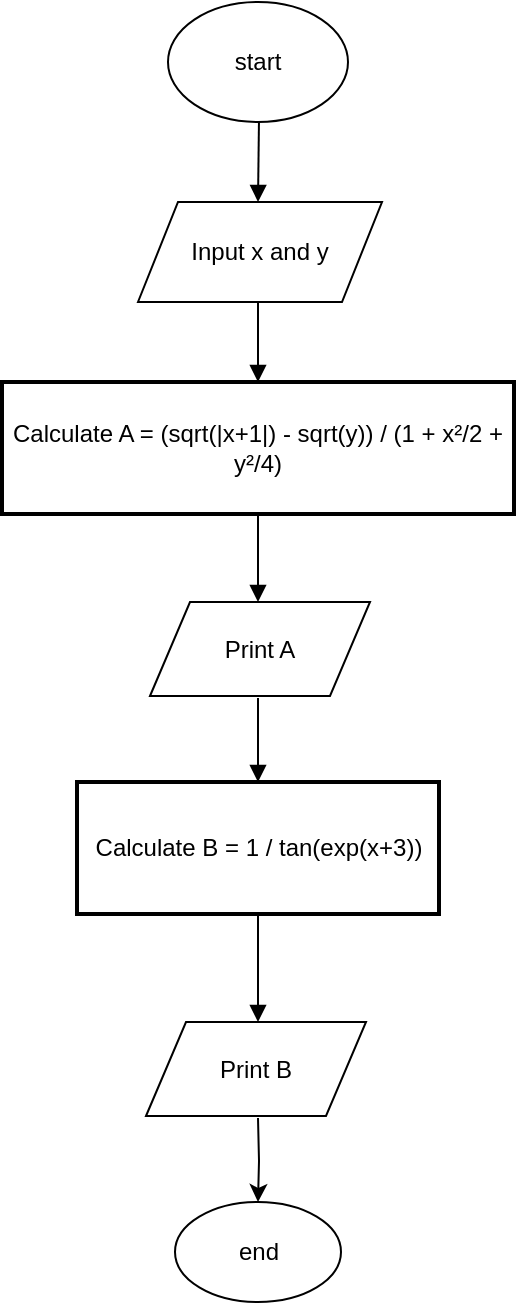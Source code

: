 <mxfile version="24.8.9">
  <diagram name="Page-1" id="gp0SWRpDpVaoqyCsEQFL">
    <mxGraphModel dx="1373" dy="632" grid="1" gridSize="10" guides="1" tooltips="1" connect="1" arrows="1" fold="1" page="1" pageScale="1" pageWidth="1169" pageHeight="827" math="0" shadow="0">
      <root>
        <mxCell id="0" />
        <mxCell id="1" parent="0" />
        <mxCell id="9sqKZqbng7pQDleitXU4-4" value="Calculate A = (sqrt(|x+1|) - sqrt(y)) / (1 + x²/2 + y²/4)" style="whiteSpace=wrap;strokeWidth=2;" vertex="1" parent="1">
          <mxGeometry x="20" y="590" width="256" height="66" as="geometry" />
        </mxCell>
        <mxCell id="9sqKZqbng7pQDleitXU4-6" value="Calculate B = 1 / tan(exp(x+3))" style="whiteSpace=wrap;strokeWidth=2;" vertex="1" parent="1">
          <mxGeometry x="57.5" y="790" width="181" height="66" as="geometry" />
        </mxCell>
        <mxCell id="9sqKZqbng7pQDleitXU4-18" value="" style="edgeStyle=orthogonalEdgeStyle;rounded=0;orthogonalLoop=1;jettySize=auto;html=1;" edge="1" parent="1" target="9sqKZqbng7pQDleitXU4-17">
          <mxGeometry relative="1" as="geometry">
            <mxPoint x="148" y="958" as="sourcePoint" />
          </mxGeometry>
        </mxCell>
        <mxCell id="9sqKZqbng7pQDleitXU4-9" value="" style="curved=1;startArrow=none;endArrow=block;exitX=0.5;exitY=1.01;entryX=0.5;entryY=0.01;rounded=0;" edge="1" parent="1">
          <mxGeometry relative="1" as="geometry">
            <Array as="points" />
            <mxPoint x="148.5" y="458" as="sourcePoint" />
            <mxPoint x="148" y="500" as="targetPoint" />
          </mxGeometry>
        </mxCell>
        <mxCell id="9sqKZqbng7pQDleitXU4-10" value="" style="curved=1;startArrow=none;endArrow=block;exitX=0.5;exitY=1.02;entryX=0.5;entryY=0;rounded=0;" edge="1" parent="1" target="9sqKZqbng7pQDleitXU4-4">
          <mxGeometry relative="1" as="geometry">
            <Array as="points" />
            <mxPoint x="148" y="548" as="sourcePoint" />
          </mxGeometry>
        </mxCell>
        <mxCell id="9sqKZqbng7pQDleitXU4-11" value="" style="curved=1;startArrow=none;endArrow=block;exitX=0.5;exitY=1;entryX=0.5;entryY=0;rounded=0;" edge="1" parent="1" source="9sqKZqbng7pQDleitXU4-4">
          <mxGeometry relative="1" as="geometry">
            <Array as="points" />
            <mxPoint x="148" y="700" as="targetPoint" />
          </mxGeometry>
        </mxCell>
        <mxCell id="9sqKZqbng7pQDleitXU4-12" value="" style="curved=1;startArrow=none;endArrow=block;exitX=0.5;exitY=1;entryX=0.5;entryY=0;rounded=0;" edge="1" parent="1" target="9sqKZqbng7pQDleitXU4-6">
          <mxGeometry relative="1" as="geometry">
            <Array as="points" />
            <mxPoint x="148" y="748" as="sourcePoint" />
          </mxGeometry>
        </mxCell>
        <mxCell id="9sqKZqbng7pQDleitXU4-13" value="" style="curved=1;startArrow=none;endArrow=block;exitX=0.5;exitY=1;entryX=0.5;entryY=0;rounded=0;" edge="1" parent="1" source="9sqKZqbng7pQDleitXU4-6">
          <mxGeometry relative="1" as="geometry">
            <Array as="points" />
            <mxPoint x="148" y="910" as="targetPoint" />
          </mxGeometry>
        </mxCell>
        <mxCell id="9sqKZqbng7pQDleitXU4-15" value="start" style="ellipse;whiteSpace=wrap;html=1;" vertex="1" parent="1">
          <mxGeometry x="103" y="400" width="90" height="60" as="geometry" />
        </mxCell>
        <mxCell id="9sqKZqbng7pQDleitXU4-17" value="end" style="ellipse;whiteSpace=wrap;html=1;" vertex="1" parent="1">
          <mxGeometry x="106.5" y="1000" width="83" height="50" as="geometry" />
        </mxCell>
        <mxCell id="9sqKZqbng7pQDleitXU4-19" value="Input x and y" style="shape=parallelogram;perimeter=parallelogramPerimeter;whiteSpace=wrap;html=1;fixedSize=1;" vertex="1" parent="1">
          <mxGeometry x="88" y="500" width="122" height="50" as="geometry" />
        </mxCell>
        <mxCell id="9sqKZqbng7pQDleitXU4-20" value="Print A" style="shape=parallelogram;perimeter=parallelogramPerimeter;whiteSpace=wrap;html=1;fixedSize=1;" vertex="1" parent="1">
          <mxGeometry x="94" y="700" width="110" height="47" as="geometry" />
        </mxCell>
        <mxCell id="9sqKZqbng7pQDleitXU4-23" value="Print B" style="shape=parallelogram;perimeter=parallelogramPerimeter;whiteSpace=wrap;html=1;fixedSize=1;" vertex="1" parent="1">
          <mxGeometry x="92" y="910" width="110" height="47" as="geometry" />
        </mxCell>
      </root>
    </mxGraphModel>
  </diagram>
</mxfile>
